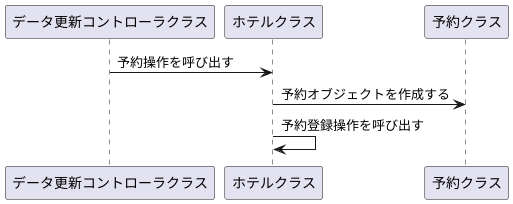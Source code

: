 @startuml 演習4-3
participant "データ更新コントローラクラス" as Controller
participant "ホテルクラス" as Hotel
participant "予約クラス" as Reservation

Controller -> Hotel: 予約操作を呼び出す
Hotel -> Reservation: 予約オブジェクトを作成する
Hotel -> Hotel: 予約登録操作を呼び出す

@enduml